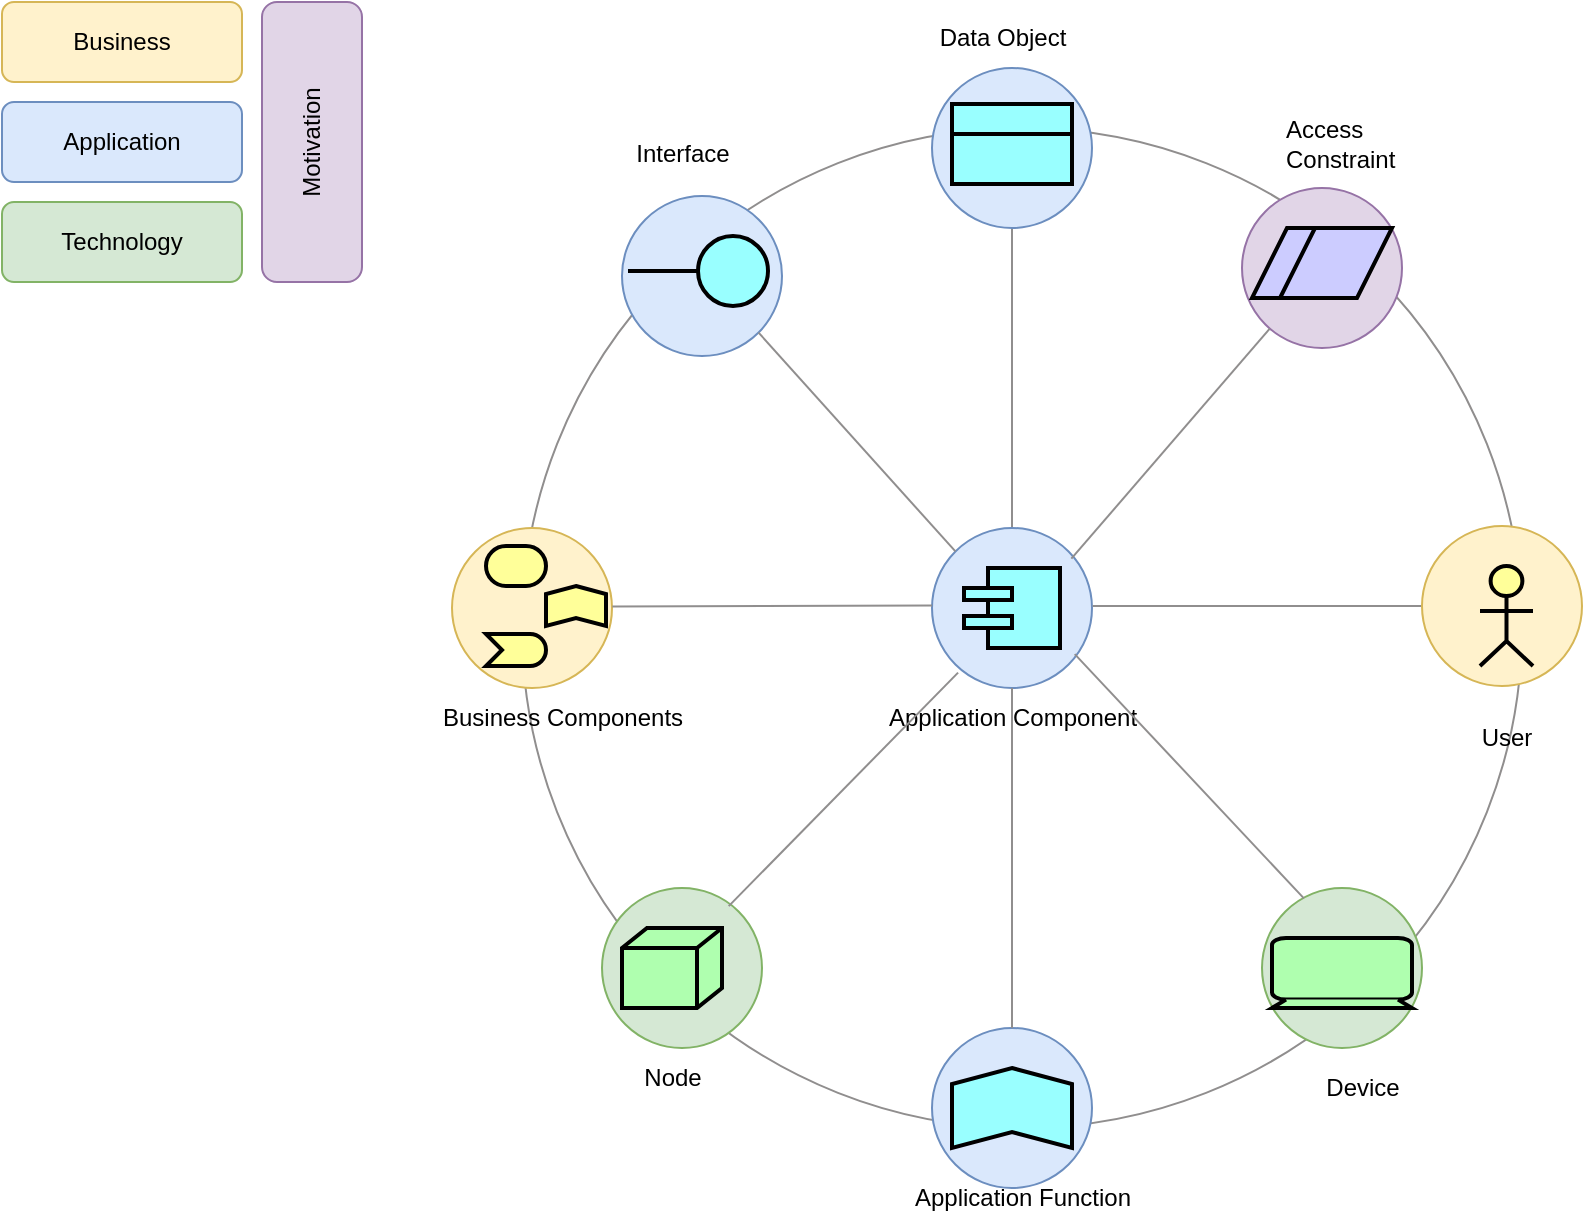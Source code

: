 <mxfile version="26.0.11">
  <diagram name="Page-1" id="Wp-MP1nOANgL5KK5XDyJ">
    <mxGraphModel dx="1195" dy="628" grid="1" gridSize="10" guides="1" tooltips="1" connect="1" arrows="1" fold="1" page="1" pageScale="1" pageWidth="850" pageHeight="1100" math="0" shadow="0">
      <root>
        <mxCell id="0" />
        <mxCell id="1" parent="0" />
        <mxCell id="Fhp9Y67Ts3Q7yKnRmbBL-16" value="" style="ellipse;whiteSpace=wrap;html=1;aspect=fixed;strokeColor=light-dark(#908e8e, #ededed);" vertex="1" parent="1">
          <mxGeometry x="270" y="73" width="500" height="500" as="geometry" />
        </mxCell>
        <mxCell id="Fhp9Y67Ts3Q7yKnRmbBL-1" value="Business" style="rounded=1;whiteSpace=wrap;html=1;fillColor=#fff2cc;strokeColor=#d6b656;" vertex="1" parent="1">
          <mxGeometry x="10" y="10" width="120" height="40" as="geometry" />
        </mxCell>
        <mxCell id="Fhp9Y67Ts3Q7yKnRmbBL-2" value="Application" style="rounded=1;whiteSpace=wrap;html=1;fillColor=#dae8fc;strokeColor=#6c8ebf;" vertex="1" parent="1">
          <mxGeometry x="10" y="60" width="120" height="40" as="geometry" />
        </mxCell>
        <mxCell id="Fhp9Y67Ts3Q7yKnRmbBL-3" value="Technology" style="rounded=1;whiteSpace=wrap;html=1;fillColor=#d5e8d4;strokeColor=#82b366;" vertex="1" parent="1">
          <mxGeometry x="10" y="110" width="120" height="40" as="geometry" />
        </mxCell>
        <mxCell id="Fhp9Y67Ts3Q7yKnRmbBL-4" value="Motivation" style="rounded=1;whiteSpace=wrap;html=1;horizontal=0;fillColor=#e1d5e7;strokeColor=#9673a6;" vertex="1" parent="1">
          <mxGeometry x="140" y="10" width="50" height="140" as="geometry" />
        </mxCell>
        <mxCell id="Fhp9Y67Ts3Q7yKnRmbBL-39" style="edgeStyle=orthogonalEdgeStyle;rounded=0;orthogonalLoop=1;jettySize=auto;html=1;endArrow=none;startFill=0;strokeColor=#908E8E;" edge="1" parent="1" source="Fhp9Y67Ts3Q7yKnRmbBL-5" target="Fhp9Y67Ts3Q7yKnRmbBL-8">
          <mxGeometry relative="1" as="geometry" />
        </mxCell>
        <mxCell id="Fhp9Y67Ts3Q7yKnRmbBL-5" value="" style="ellipse;whiteSpace=wrap;html=1;aspect=fixed;fillColor=#dae8fc;strokeColor=#6c8ebf;" vertex="1" parent="1">
          <mxGeometry x="475" y="273" width="80" height="80" as="geometry" />
        </mxCell>
        <mxCell id="Fhp9Y67Ts3Q7yKnRmbBL-6" value="" style="html=1;outlineConnect=0;whiteSpace=wrap;fillColor=#99ffff;shape=mxgraph.archimate3.component;strokeWidth=2;" vertex="1" parent="1">
          <mxGeometry x="491" y="293" width="48" height="40" as="geometry" />
        </mxCell>
        <mxCell id="Fhp9Y67Ts3Q7yKnRmbBL-7" value="Application Component" style="text;html=1;align=center;verticalAlign=middle;resizable=0;points=[];autosize=1;strokeColor=none;fillColor=none;" vertex="1" parent="1">
          <mxGeometry x="440" y="353" width="150" height="30" as="geometry" />
        </mxCell>
        <mxCell id="Fhp9Y67Ts3Q7yKnRmbBL-8" value="" style="ellipse;whiteSpace=wrap;html=1;aspect=fixed;fillColor=#dae8fc;strokeColor=#6c8ebf;" vertex="1" parent="1">
          <mxGeometry x="475" y="43" width="80" height="80" as="geometry" />
        </mxCell>
        <mxCell id="Fhp9Y67Ts3Q7yKnRmbBL-37" style="rounded=0;orthogonalLoop=1;jettySize=auto;html=1;endArrow=none;startFill=0;strokeColor=#908E8E;entryX=1.004;entryY=0.487;entryDx=0;entryDy=0;entryPerimeter=0;" edge="1" parent="1" source="Fhp9Y67Ts3Q7yKnRmbBL-9" target="Fhp9Y67Ts3Q7yKnRmbBL-5">
          <mxGeometry relative="1" as="geometry">
            <mxPoint x="560" y="312" as="targetPoint" />
          </mxGeometry>
        </mxCell>
        <mxCell id="Fhp9Y67Ts3Q7yKnRmbBL-9" value="" style="ellipse;whiteSpace=wrap;html=1;aspect=fixed;fillColor=#fff2cc;strokeColor=#d6b656;" vertex="1" parent="1">
          <mxGeometry x="720" y="272" width="80" height="80" as="geometry" />
        </mxCell>
        <mxCell id="Fhp9Y67Ts3Q7yKnRmbBL-10" value="" style="ellipse;whiteSpace=wrap;html=1;aspect=fixed;fillColor=#fff2cc;strokeColor=#d6b656;" vertex="1" parent="1">
          <mxGeometry x="235" y="273" width="80" height="80" as="geometry" />
        </mxCell>
        <mxCell id="Fhp9Y67Ts3Q7yKnRmbBL-11" value="" style="ellipse;whiteSpace=wrap;html=1;aspect=fixed;fillColor=#dae8fc;strokeColor=#6c8ebf;" vertex="1" parent="1">
          <mxGeometry x="475" y="523" width="80" height="80" as="geometry" />
        </mxCell>
        <mxCell id="Fhp9Y67Ts3Q7yKnRmbBL-12" value="" style="ellipse;whiteSpace=wrap;html=1;aspect=fixed;fillColor=#e1d5e7;strokeColor=#9673a6;" vertex="1" parent="1">
          <mxGeometry x="630" y="103" width="80" height="80" as="geometry" />
        </mxCell>
        <mxCell id="Fhp9Y67Ts3Q7yKnRmbBL-13" value="" style="ellipse;whiteSpace=wrap;html=1;aspect=fixed;fillColor=#dae8fc;strokeColor=#6c8ebf;" vertex="1" parent="1">
          <mxGeometry x="320" y="107" width="80" height="80" as="geometry" />
        </mxCell>
        <mxCell id="Fhp9Y67Ts3Q7yKnRmbBL-14" value="" style="ellipse;whiteSpace=wrap;html=1;aspect=fixed;fillColor=#d5e8d4;strokeColor=#82b366;" vertex="1" parent="1">
          <mxGeometry x="640" y="453" width="80" height="80" as="geometry" />
        </mxCell>
        <mxCell id="Fhp9Y67Ts3Q7yKnRmbBL-15" value="" style="ellipse;whiteSpace=wrap;html=1;aspect=fixed;fillColor=#d5e8d4;strokeColor=#82b366;" vertex="1" parent="1">
          <mxGeometry x="310" y="453" width="80" height="80" as="geometry" />
        </mxCell>
        <mxCell id="Fhp9Y67Ts3Q7yKnRmbBL-17" value="" style="html=1;outlineConnect=0;whiteSpace=wrap;fillColor=#ffff99;verticalLabelPosition=bottom;verticalAlign=top;align=center;shape=mxgraph.archimate3.actor;strokeWidth=2;" vertex="1" parent="1">
          <mxGeometry x="749" y="292" width="26.5" height="50" as="geometry" />
        </mxCell>
        <mxCell id="Fhp9Y67Ts3Q7yKnRmbBL-18" value="User" style="text;html=1;align=center;verticalAlign=middle;resizable=0;points=[];autosize=1;strokeColor=none;fillColor=none;" vertex="1" parent="1">
          <mxGeometry x="737.25" y="363" width="50" height="30" as="geometry" />
        </mxCell>
        <mxCell id="Fhp9Y67Ts3Q7yKnRmbBL-19" value="" style="html=1;outlineConnect=0;whiteSpace=wrap;fillColor=#ffff99;shape=mxgraph.archimate3.event;strokeWidth=2;" vertex="1" parent="1">
          <mxGeometry x="252" y="326" width="30" height="16" as="geometry" />
        </mxCell>
        <mxCell id="Fhp9Y67Ts3Q7yKnRmbBL-20" value="" style="html=1;outlineConnect=0;whiteSpace=wrap;fillColor=#ffff99;shape=mxgraph.archimate3.function;strokeWidth=2;" vertex="1" parent="1">
          <mxGeometry x="282" y="302" width="30" height="20" as="geometry" />
        </mxCell>
        <mxCell id="Fhp9Y67Ts3Q7yKnRmbBL-21" value="" style="html=1;outlineConnect=0;whiteSpace=wrap;fillColor=#ffff99;shape=mxgraph.archimate3.service;strokeWidth=2;" vertex="1" parent="1">
          <mxGeometry x="252" y="282" width="30" height="20" as="geometry" />
        </mxCell>
        <mxCell id="Fhp9Y67Ts3Q7yKnRmbBL-22" value="Business Components" style="text;html=1;align=center;verticalAlign=middle;resizable=0;points=[];autosize=1;strokeColor=none;fillColor=none;" vertex="1" parent="1">
          <mxGeometry x="220" y="353" width="140" height="30" as="geometry" />
        </mxCell>
        <mxCell id="Fhp9Y67Ts3Q7yKnRmbBL-23" value="" style="html=1;outlineConnect=0;whiteSpace=wrap;fillColor=#99ffff;shape=mxgraph.archimate3.interface;strokeWidth=2;" vertex="1" parent="1">
          <mxGeometry x="323" y="127" width="70" height="35" as="geometry" />
        </mxCell>
        <mxCell id="Fhp9Y67Ts3Q7yKnRmbBL-24" value="Interface" style="text;html=1;align=center;verticalAlign=middle;resizable=0;points=[];autosize=1;strokeColor=none;fillColor=none;" vertex="1" parent="1">
          <mxGeometry x="315" y="71" width="70" height="30" as="geometry" />
        </mxCell>
        <mxCell id="Fhp9Y67Ts3Q7yKnRmbBL-25" value="&lt;table cellpadding=&quot;0&quot; cellspacing=&quot;0&quot; style=&quot;font-size:1em;width:100%;height:100%;&quot;&gt;&lt;tr style=&quot;height:20px;&quot;&gt;&lt;td align=&quot;center&quot;&gt;&lt;/td&gt;&lt;/tr&gt;&lt;tr&gt;&lt;td align=&quot;left&quot; valign=&quot;top&quot; style=&quot;padding:4px;&quot;&gt;&lt;/td&gt;&lt;/tr&gt;&lt;/table&gt;" style="html=1;outlineConnect=0;whiteSpace=wrap;fillColor=#99ffff;shape=mxgraph.archimate3.businessObject;overflow=fill;strokeWidth=2;" vertex="1" parent="1">
          <mxGeometry x="485" y="61" width="60" height="40" as="geometry" />
        </mxCell>
        <mxCell id="Fhp9Y67Ts3Q7yKnRmbBL-26" value="Data Object" style="text;html=1;align=center;verticalAlign=middle;resizable=0;points=[];autosize=1;strokeColor=none;fillColor=none;" vertex="1" parent="1">
          <mxGeometry x="465" y="13" width="90" height="30" as="geometry" />
        </mxCell>
        <mxCell id="Fhp9Y67Ts3Q7yKnRmbBL-27" value="" style="html=1;outlineConnect=0;whiteSpace=wrap;fillColor=#AFFFAF;shape=mxgraph.archimate3.node;strokeWidth=2;" vertex="1" parent="1">
          <mxGeometry x="320" y="473" width="50" height="40" as="geometry" />
        </mxCell>
        <mxCell id="Fhp9Y67Ts3Q7yKnRmbBL-28" value="Node" style="text;html=1;align=center;verticalAlign=middle;resizable=0;points=[];autosize=1;strokeColor=none;fillColor=none;" vertex="1" parent="1">
          <mxGeometry x="320" y="533" width="50" height="30" as="geometry" />
        </mxCell>
        <mxCell id="Fhp9Y67Ts3Q7yKnRmbBL-29" value="" style="html=1;outlineConnect=0;whiteSpace=wrap;fillColor=#99ffff;shape=mxgraph.archimate3.function;strokeWidth=2;" vertex="1" parent="1">
          <mxGeometry x="485" y="543" width="60" height="40" as="geometry" />
        </mxCell>
        <mxCell id="Fhp9Y67Ts3Q7yKnRmbBL-30" value="Application Function" style="text;html=1;align=center;verticalAlign=middle;resizable=0;points=[];autosize=1;strokeColor=none;fillColor=none;" vertex="1" parent="1">
          <mxGeometry x="455" y="593" width="130" height="30" as="geometry" />
        </mxCell>
        <mxCell id="Fhp9Y67Ts3Q7yKnRmbBL-31" value="" style="html=1;outlineConnect=0;whiteSpace=wrap;fillColor=#CCCCFF;shape=mxgraph.archimate3.constraint;strokeWidth=2;" vertex="1" parent="1">
          <mxGeometry x="635" y="123" width="70" height="35" as="geometry" />
        </mxCell>
        <mxCell id="Fhp9Y67Ts3Q7yKnRmbBL-32" value="Access&amp;nbsp;&lt;div&gt;Constraint&lt;/div&gt;" style="text;html=1;align=left;verticalAlign=middle;resizable=0;points=[];autosize=1;strokeColor=none;fillColor=none;" vertex="1" parent="1">
          <mxGeometry x="650" y="61" width="80" height="40" as="geometry" />
        </mxCell>
        <mxCell id="Fhp9Y67Ts3Q7yKnRmbBL-33" value="" style="html=1;outlineConnect=0;whiteSpace=wrap;fillColor=#AFFFAF;shape=mxgraph.archimate3.device;strokeWidth=2;" vertex="1" parent="1">
          <mxGeometry x="645" y="478" width="70" height="35" as="geometry" />
        </mxCell>
        <mxCell id="Fhp9Y67Ts3Q7yKnRmbBL-34" value="Device" style="text;html=1;align=center;verticalAlign=middle;resizable=0;points=[];autosize=1;strokeColor=none;fillColor=none;" vertex="1" parent="1">
          <mxGeometry x="660" y="538" width="60" height="30" as="geometry" />
        </mxCell>
        <mxCell id="Fhp9Y67Ts3Q7yKnRmbBL-38" style="rounded=0;orthogonalLoop=1;jettySize=auto;html=1;endArrow=none;startFill=0;strokeColor=#908E8E;entryX=1.002;entryY=0.49;entryDx=0;entryDy=0;entryPerimeter=0;" edge="1" parent="1" target="Fhp9Y67Ts3Q7yKnRmbBL-10">
          <mxGeometry relative="1" as="geometry">
            <mxPoint x="475" y="311.8" as="sourcePoint" />
            <mxPoint x="320" y="312" as="targetPoint" />
          </mxGeometry>
        </mxCell>
        <mxCell id="Fhp9Y67Ts3Q7yKnRmbBL-41" style="edgeStyle=orthogonalEdgeStyle;rounded=0;orthogonalLoop=1;jettySize=auto;html=1;endArrow=none;startFill=0;strokeColor=#908E8E;exitX=0.5;exitY=0;exitDx=0;exitDy=0;entryX=0.5;entryY=1;entryDx=0;entryDy=0;" edge="1" parent="1" source="Fhp9Y67Ts3Q7yKnRmbBL-11" target="Fhp9Y67Ts3Q7yKnRmbBL-5">
          <mxGeometry relative="1" as="geometry">
            <mxPoint x="514.76" y="502" as="sourcePoint" />
            <mxPoint x="514.76" y="352" as="targetPoint" />
          </mxGeometry>
        </mxCell>
        <mxCell id="Fhp9Y67Ts3Q7yKnRmbBL-42" value="" style="endArrow=none;html=1;rounded=0;entryX=0;entryY=0;entryDx=0;entryDy=0;exitX=1;exitY=1;exitDx=0;exitDy=0;strokeColor=#908E8E;" edge="1" parent="1" source="Fhp9Y67Ts3Q7yKnRmbBL-13" target="Fhp9Y67Ts3Q7yKnRmbBL-5">
          <mxGeometry width="50" height="50" relative="1" as="geometry">
            <mxPoint x="290" y="230" as="sourcePoint" />
            <mxPoint x="340" y="180" as="targetPoint" />
          </mxGeometry>
        </mxCell>
        <mxCell id="Fhp9Y67Ts3Q7yKnRmbBL-43" value="" style="endArrow=none;html=1;rounded=0;exitX=0.871;exitY=0.192;exitDx=0;exitDy=0;exitPerimeter=0;strokeColor=#908E8E;" edge="1" parent="1" source="Fhp9Y67Ts3Q7yKnRmbBL-5" target="Fhp9Y67Ts3Q7yKnRmbBL-12">
          <mxGeometry width="50" height="50" relative="1" as="geometry">
            <mxPoint x="540" y="290" as="sourcePoint" />
            <mxPoint x="590" y="240" as="targetPoint" />
          </mxGeometry>
        </mxCell>
        <mxCell id="Fhp9Y67Ts3Q7yKnRmbBL-44" value="" style="endArrow=none;html=1;rounded=0;exitX=0.792;exitY=0.113;exitDx=0;exitDy=0;exitPerimeter=0;entryX=0.163;entryY=0.904;entryDx=0;entryDy=0;entryPerimeter=0;strokeColor=#908E8E;" edge="1" parent="1" source="Fhp9Y67Ts3Q7yKnRmbBL-15" target="Fhp9Y67Ts3Q7yKnRmbBL-5">
          <mxGeometry width="50" height="50" relative="1" as="geometry">
            <mxPoint x="440" y="390" as="sourcePoint" />
            <mxPoint x="490" y="340" as="targetPoint" />
          </mxGeometry>
        </mxCell>
        <mxCell id="Fhp9Y67Ts3Q7yKnRmbBL-45" value="" style="endArrow=none;html=1;rounded=0;entryX=0.892;entryY=0.788;entryDx=0;entryDy=0;entryPerimeter=0;exitX=0.262;exitY=0.065;exitDx=0;exitDy=0;exitPerimeter=0;strokeColor=#908E8E;" edge="1" parent="1" source="Fhp9Y67Ts3Q7yKnRmbBL-14" target="Fhp9Y67Ts3Q7yKnRmbBL-5">
          <mxGeometry width="50" height="50" relative="1" as="geometry">
            <mxPoint x="660" y="460" as="sourcePoint" />
            <mxPoint x="710" y="410" as="targetPoint" />
          </mxGeometry>
        </mxCell>
      </root>
    </mxGraphModel>
  </diagram>
</mxfile>
